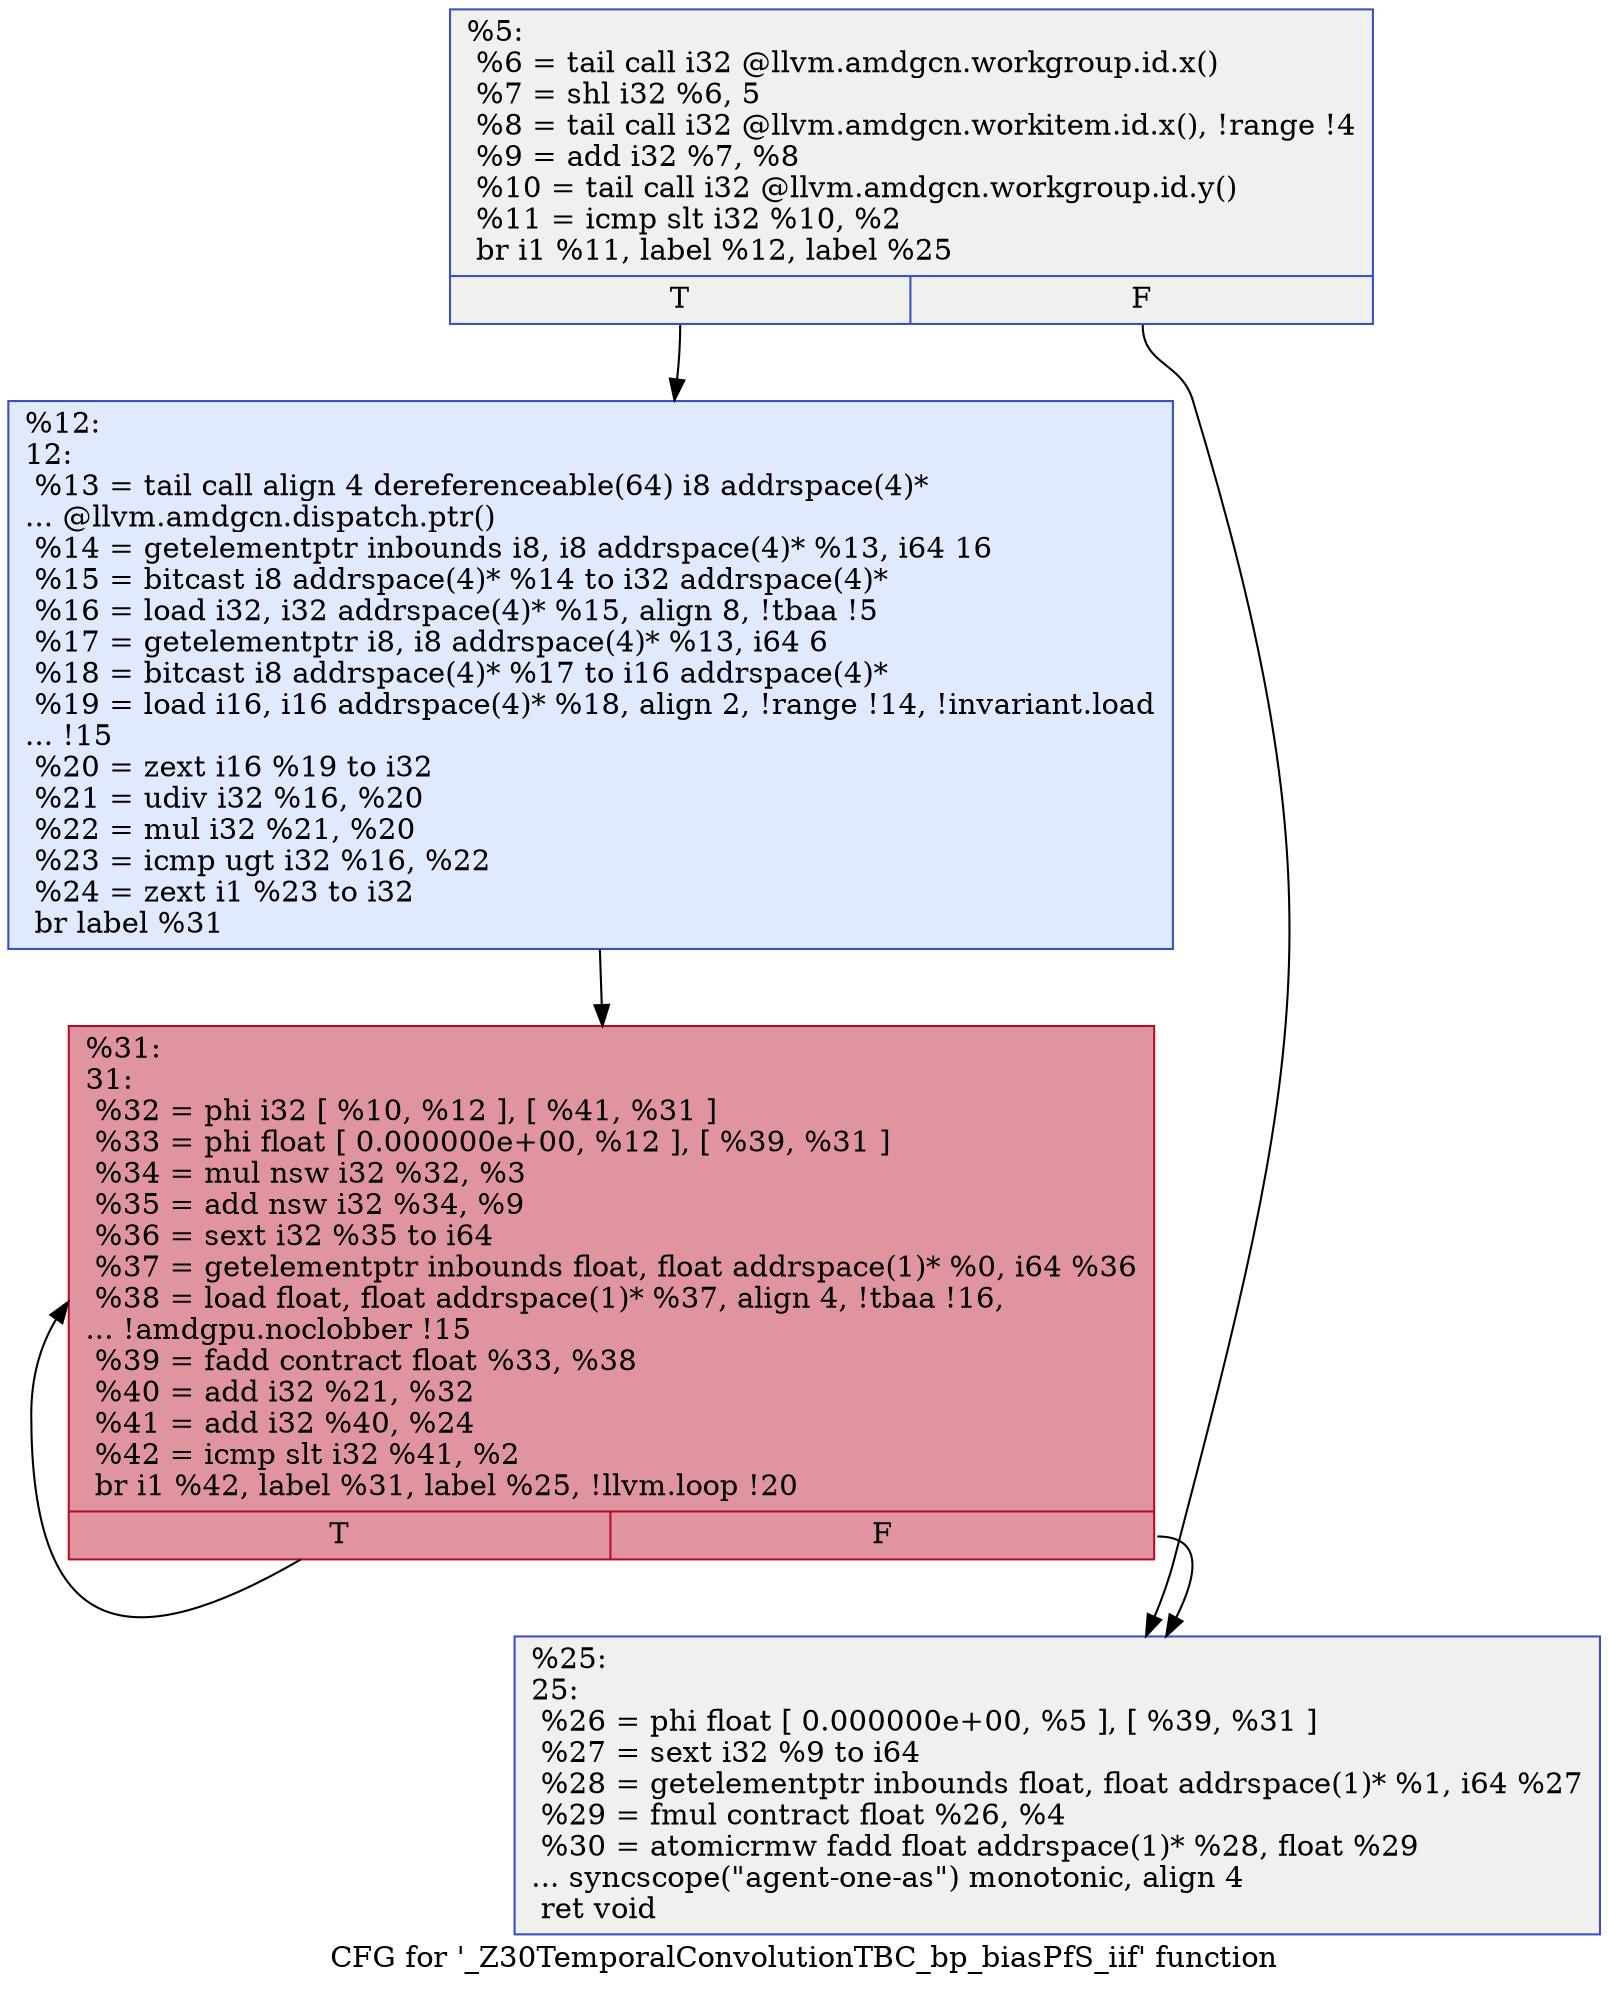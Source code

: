 digraph "CFG for '_Z30TemporalConvolutionTBC_bp_biasPfS_iif' function" {
	label="CFG for '_Z30TemporalConvolutionTBC_bp_biasPfS_iif' function";

	Node0x58cf690 [shape=record,color="#3d50c3ff", style=filled, fillcolor="#dedcdb70",label="{%5:\l  %6 = tail call i32 @llvm.amdgcn.workgroup.id.x()\l  %7 = shl i32 %6, 5\l  %8 = tail call i32 @llvm.amdgcn.workitem.id.x(), !range !4\l  %9 = add i32 %7, %8\l  %10 = tail call i32 @llvm.amdgcn.workgroup.id.y()\l  %11 = icmp slt i32 %10, %2\l  br i1 %11, label %12, label %25\l|{<s0>T|<s1>F}}"];
	Node0x58cf690:s0 -> Node0x58d1050;
	Node0x58cf690:s1 -> Node0x58d10e0;
	Node0x58d1050 [shape=record,color="#3d50c3ff", style=filled, fillcolor="#b9d0f970",label="{%12:\l12:                                               \l  %13 = tail call align 4 dereferenceable(64) i8 addrspace(4)*\l... @llvm.amdgcn.dispatch.ptr()\l  %14 = getelementptr inbounds i8, i8 addrspace(4)* %13, i64 16\l  %15 = bitcast i8 addrspace(4)* %14 to i32 addrspace(4)*\l  %16 = load i32, i32 addrspace(4)* %15, align 8, !tbaa !5\l  %17 = getelementptr i8, i8 addrspace(4)* %13, i64 6\l  %18 = bitcast i8 addrspace(4)* %17 to i16 addrspace(4)*\l  %19 = load i16, i16 addrspace(4)* %18, align 2, !range !14, !invariant.load\l... !15\l  %20 = zext i16 %19 to i32\l  %21 = udiv i32 %16, %20\l  %22 = mul i32 %21, %20\l  %23 = icmp ugt i32 %16, %22\l  %24 = zext i1 %23 to i32\l  br label %31\l}"];
	Node0x58d1050 -> Node0x58d1f40;
	Node0x58d10e0 [shape=record,color="#3d50c3ff", style=filled, fillcolor="#dedcdb70",label="{%25:\l25:                                               \l  %26 = phi float [ 0.000000e+00, %5 ], [ %39, %31 ]\l  %27 = sext i32 %9 to i64\l  %28 = getelementptr inbounds float, float addrspace(1)* %1, i64 %27\l  %29 = fmul contract float %26, %4\l  %30 = atomicrmw fadd float addrspace(1)* %28, float %29\l... syncscope(\"agent-one-as\") monotonic, align 4\l  ret void\l}"];
	Node0x58d1f40 [shape=record,color="#b70d28ff", style=filled, fillcolor="#b70d2870",label="{%31:\l31:                                               \l  %32 = phi i32 [ %10, %12 ], [ %41, %31 ]\l  %33 = phi float [ 0.000000e+00, %12 ], [ %39, %31 ]\l  %34 = mul nsw i32 %32, %3\l  %35 = add nsw i32 %34, %9\l  %36 = sext i32 %35 to i64\l  %37 = getelementptr inbounds float, float addrspace(1)* %0, i64 %36\l  %38 = load float, float addrspace(1)* %37, align 4, !tbaa !16,\l... !amdgpu.noclobber !15\l  %39 = fadd contract float %33, %38\l  %40 = add i32 %21, %32\l  %41 = add i32 %40, %24\l  %42 = icmp slt i32 %41, %2\l  br i1 %42, label %31, label %25, !llvm.loop !20\l|{<s0>T|<s1>F}}"];
	Node0x58d1f40:s0 -> Node0x58d1f40;
	Node0x58d1f40:s1 -> Node0x58d10e0;
}
